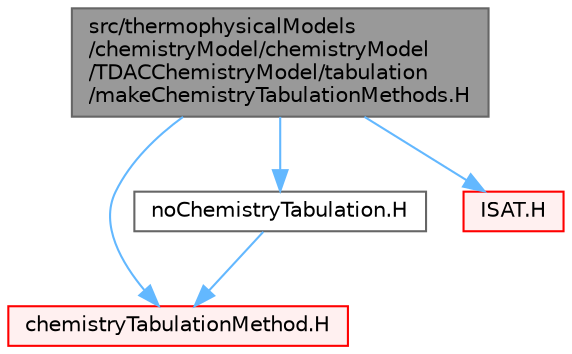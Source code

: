digraph "src/thermophysicalModels/chemistryModel/chemistryModel/TDACChemistryModel/tabulation/makeChemistryTabulationMethods.H"
{
 // LATEX_PDF_SIZE
  bgcolor="transparent";
  edge [fontname=Helvetica,fontsize=10,labelfontname=Helvetica,labelfontsize=10];
  node [fontname=Helvetica,fontsize=10,shape=box,height=0.2,width=0.4];
  Node1 [id="Node000001",label="src/thermophysicalModels\l/chemistryModel/chemistryModel\l/TDACChemistryModel/tabulation\l/makeChemistryTabulationMethods.H",height=0.2,width=0.4,color="gray40", fillcolor="grey60", style="filled", fontcolor="black",tooltip=" "];
  Node1 -> Node2 [id="edge1_Node000001_Node000002",color="steelblue1",style="solid",tooltip=" "];
  Node2 [id="Node000002",label="chemistryTabulationMethod.H",height=0.2,width=0.4,color="red", fillcolor="#FFF0F0", style="filled",URL="$chemistryTabulationMethod_8H.html",tooltip=" "];
  Node1 -> Node185 [id="edge2_Node000001_Node000185",color="steelblue1",style="solid",tooltip=" "];
  Node185 [id="Node000185",label="noChemistryTabulation.H",height=0.2,width=0.4,color="grey40", fillcolor="white", style="filled",URL="$noChemistryTabulation_8H.html",tooltip=" "];
  Node185 -> Node2 [id="edge3_Node000185_Node000002",color="steelblue1",style="solid",tooltip=" "];
  Node1 -> Node186 [id="edge4_Node000001_Node000186",color="steelblue1",style="solid",tooltip=" "];
  Node186 [id="Node000186",label="ISAT.H",height=0.2,width=0.4,color="red", fillcolor="#FFF0F0", style="filled",URL="$ISAT_8H.html",tooltip=" "];
}
